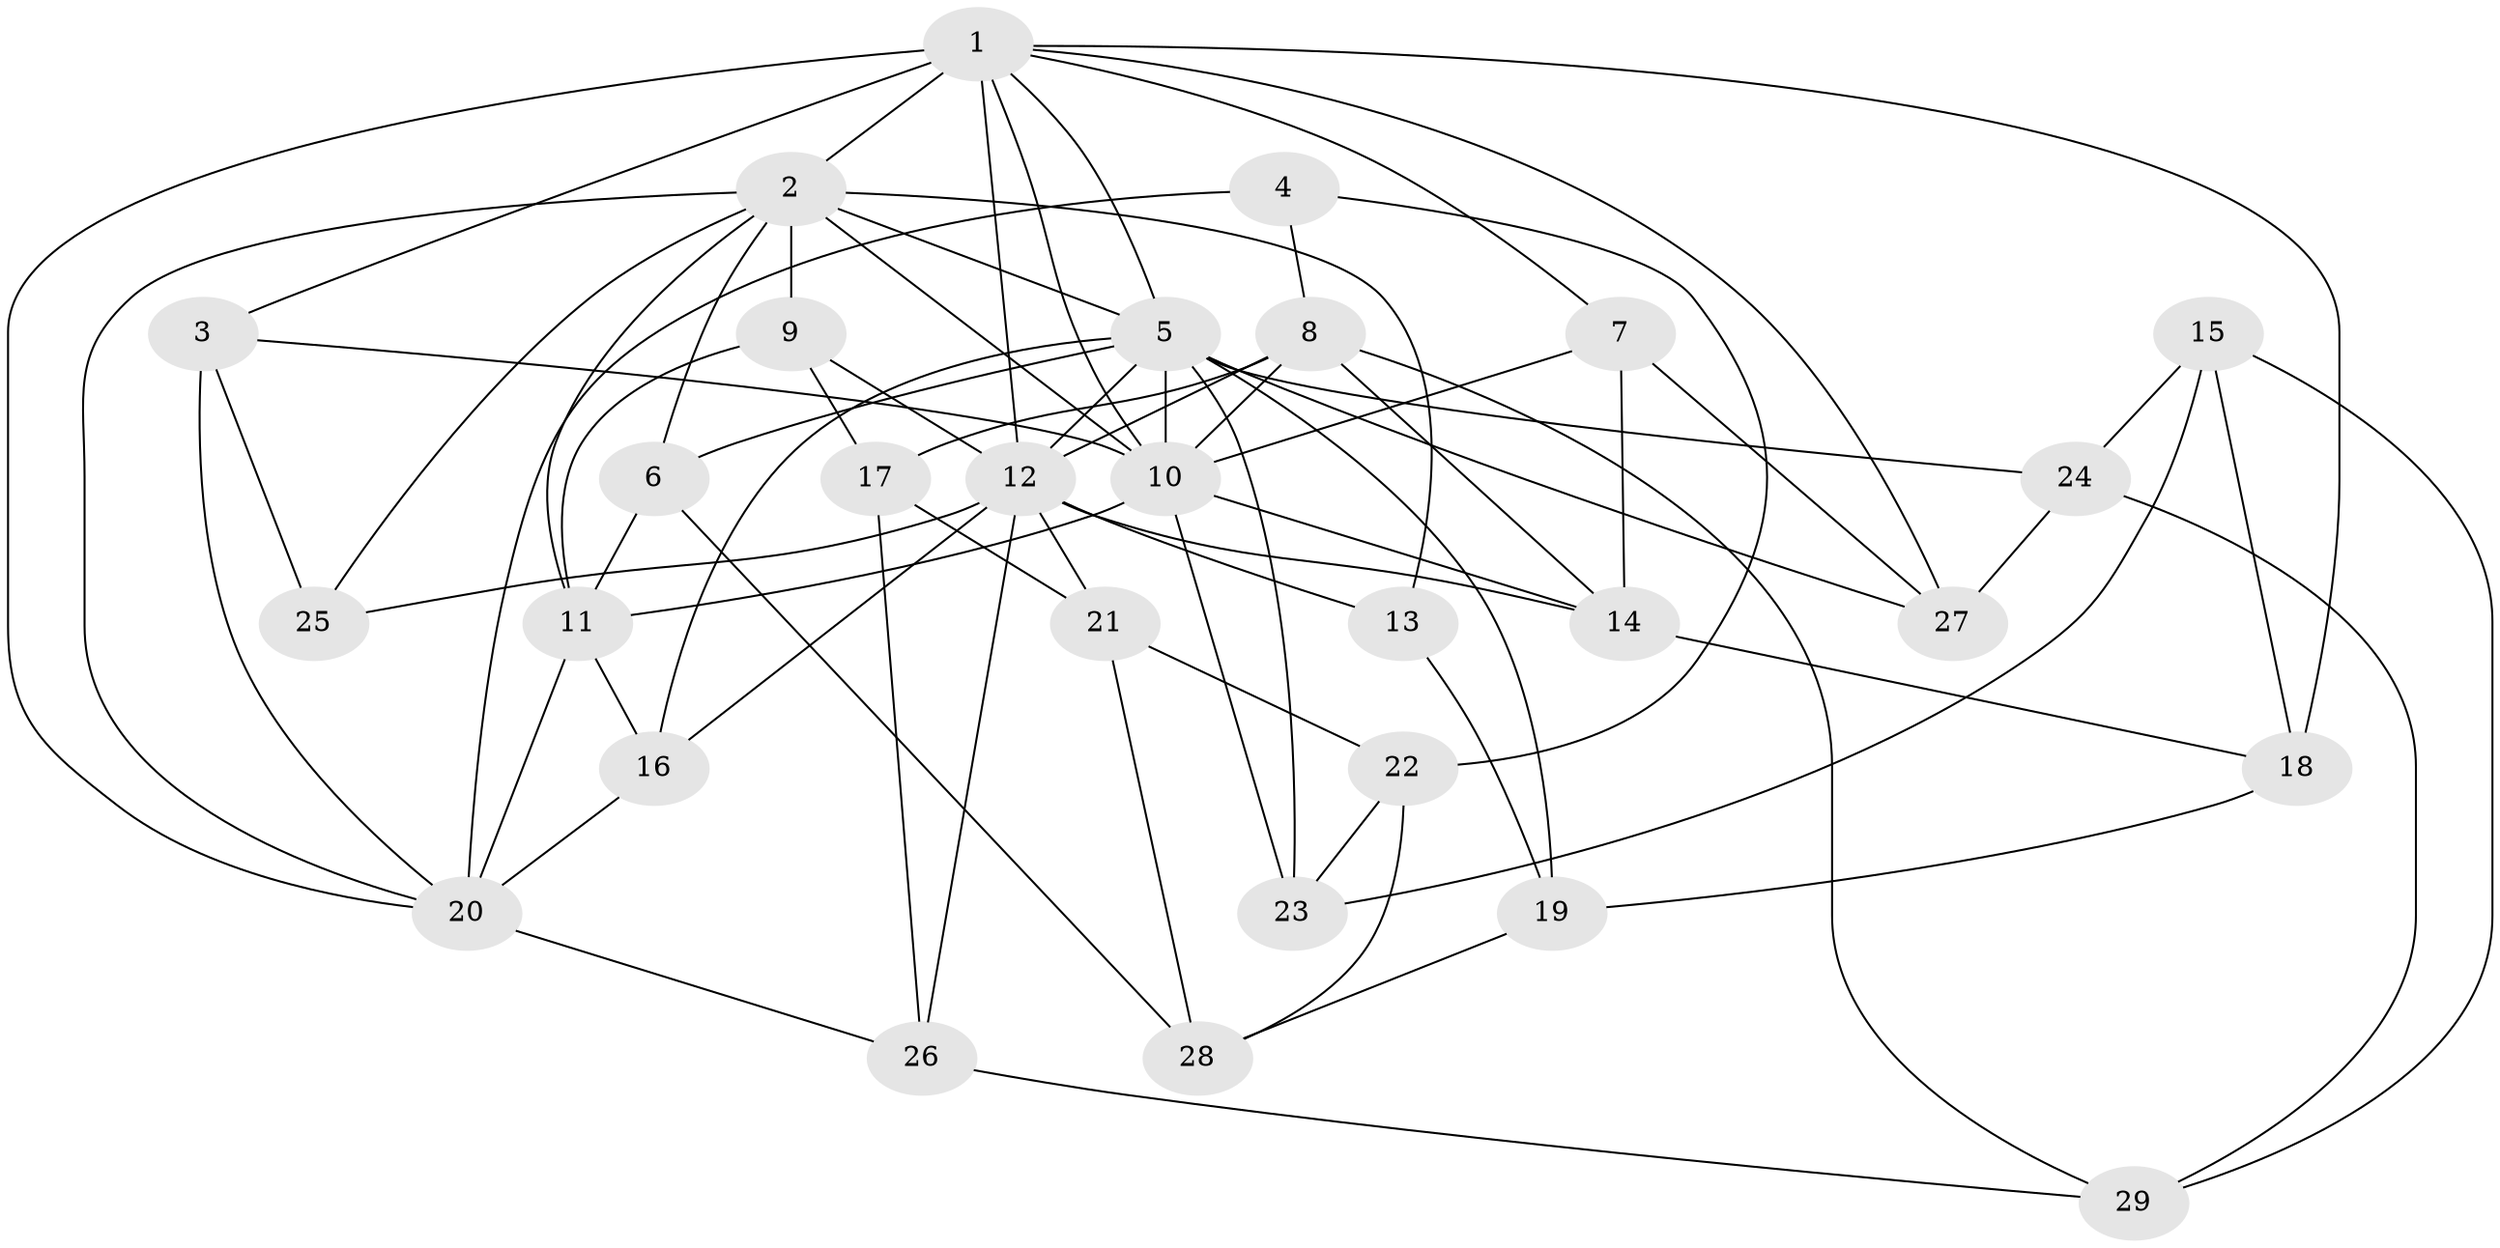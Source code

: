 // original degree distribution, {4: 1.0}
// Generated by graph-tools (version 1.1) at 2025/38/03/09/25 02:38:03]
// undirected, 29 vertices, 74 edges
graph export_dot {
graph [start="1"]
  node [color=gray90,style=filled];
  1;
  2;
  3;
  4;
  5;
  6;
  7;
  8;
  9;
  10;
  11;
  12;
  13;
  14;
  15;
  16;
  17;
  18;
  19;
  20;
  21;
  22;
  23;
  24;
  25;
  26;
  27;
  28;
  29;
  1 -- 2 [weight=2.0];
  1 -- 3 [weight=1.0];
  1 -- 5 [weight=1.0];
  1 -- 7 [weight=1.0];
  1 -- 10 [weight=1.0];
  1 -- 12 [weight=1.0];
  1 -- 18 [weight=1.0];
  1 -- 20 [weight=1.0];
  1 -- 27 [weight=1.0];
  2 -- 5 [weight=2.0];
  2 -- 6 [weight=1.0];
  2 -- 9 [weight=1.0];
  2 -- 10 [weight=1.0];
  2 -- 11 [weight=1.0];
  2 -- 13 [weight=1.0];
  2 -- 20 [weight=1.0];
  2 -- 25 [weight=2.0];
  3 -- 10 [weight=1.0];
  3 -- 20 [weight=1.0];
  3 -- 25 [weight=1.0];
  4 -- 8 [weight=1.0];
  4 -- 20 [weight=2.0];
  4 -- 22 [weight=1.0];
  5 -- 6 [weight=1.0];
  5 -- 10 [weight=2.0];
  5 -- 12 [weight=1.0];
  5 -- 16 [weight=1.0];
  5 -- 19 [weight=1.0];
  5 -- 23 [weight=1.0];
  5 -- 24 [weight=1.0];
  5 -- 27 [weight=1.0];
  6 -- 11 [weight=1.0];
  6 -- 28 [weight=1.0];
  7 -- 10 [weight=1.0];
  7 -- 14 [weight=1.0];
  7 -- 27 [weight=1.0];
  8 -- 10 [weight=1.0];
  8 -- 12 [weight=2.0];
  8 -- 14 [weight=2.0];
  8 -- 17 [weight=1.0];
  8 -- 29 [weight=1.0];
  9 -- 11 [weight=1.0];
  9 -- 12 [weight=1.0];
  9 -- 17 [weight=1.0];
  10 -- 11 [weight=1.0];
  10 -- 14 [weight=1.0];
  10 -- 23 [weight=1.0];
  11 -- 16 [weight=1.0];
  11 -- 20 [weight=1.0];
  12 -- 13 [weight=2.0];
  12 -- 14 [weight=1.0];
  12 -- 16 [weight=1.0];
  12 -- 21 [weight=1.0];
  12 -- 25 [weight=1.0];
  12 -- 26 [weight=1.0];
  13 -- 19 [weight=1.0];
  14 -- 18 [weight=1.0];
  15 -- 18 [weight=1.0];
  15 -- 23 [weight=1.0];
  15 -- 24 [weight=1.0];
  15 -- 29 [weight=1.0];
  16 -- 20 [weight=1.0];
  17 -- 21 [weight=1.0];
  17 -- 26 [weight=1.0];
  18 -- 19 [weight=1.0];
  19 -- 28 [weight=1.0];
  20 -- 26 [weight=1.0];
  21 -- 22 [weight=1.0];
  21 -- 28 [weight=1.0];
  22 -- 23 [weight=1.0];
  22 -- 28 [weight=1.0];
  24 -- 27 [weight=1.0];
  24 -- 29 [weight=1.0];
  26 -- 29 [weight=1.0];
}
